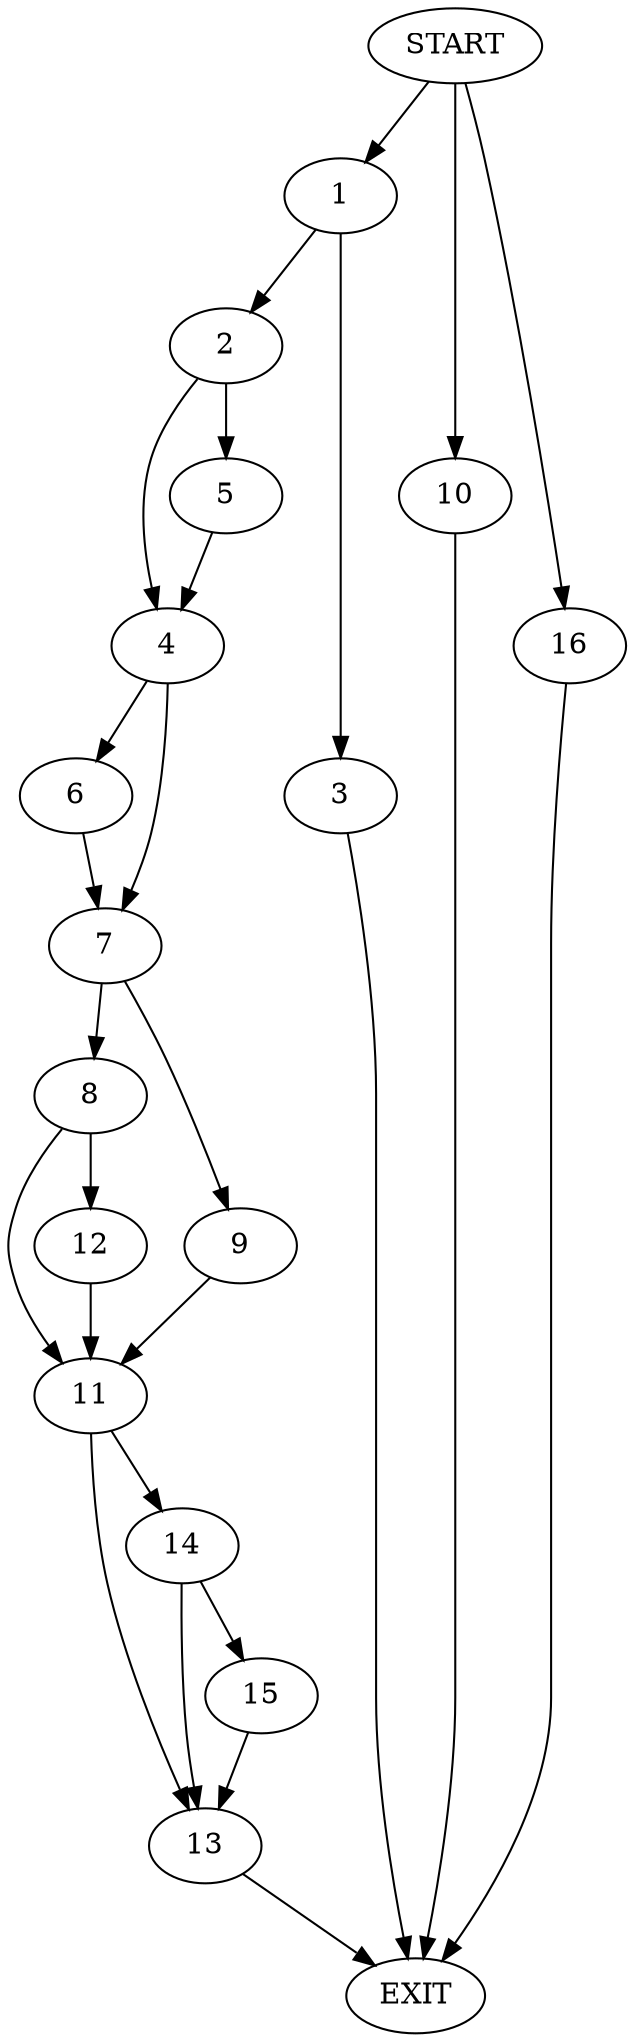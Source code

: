 digraph {
0 [label="START"]
17 [label="EXIT"]
0 -> 1
1 -> 2
1 -> 3
3 -> 17
2 -> 4
2 -> 5
5 -> 4
4 -> 6
4 -> 7
7 -> 8
7 -> 9
6 -> 7
0 -> 10
10 -> 17
9 -> 11
8 -> 11
8 -> 12
11 -> 13
11 -> 14
12 -> 11
14 -> 13
14 -> 15
13 -> 17
0 -> 16
16 -> 17
15 -> 13
}
